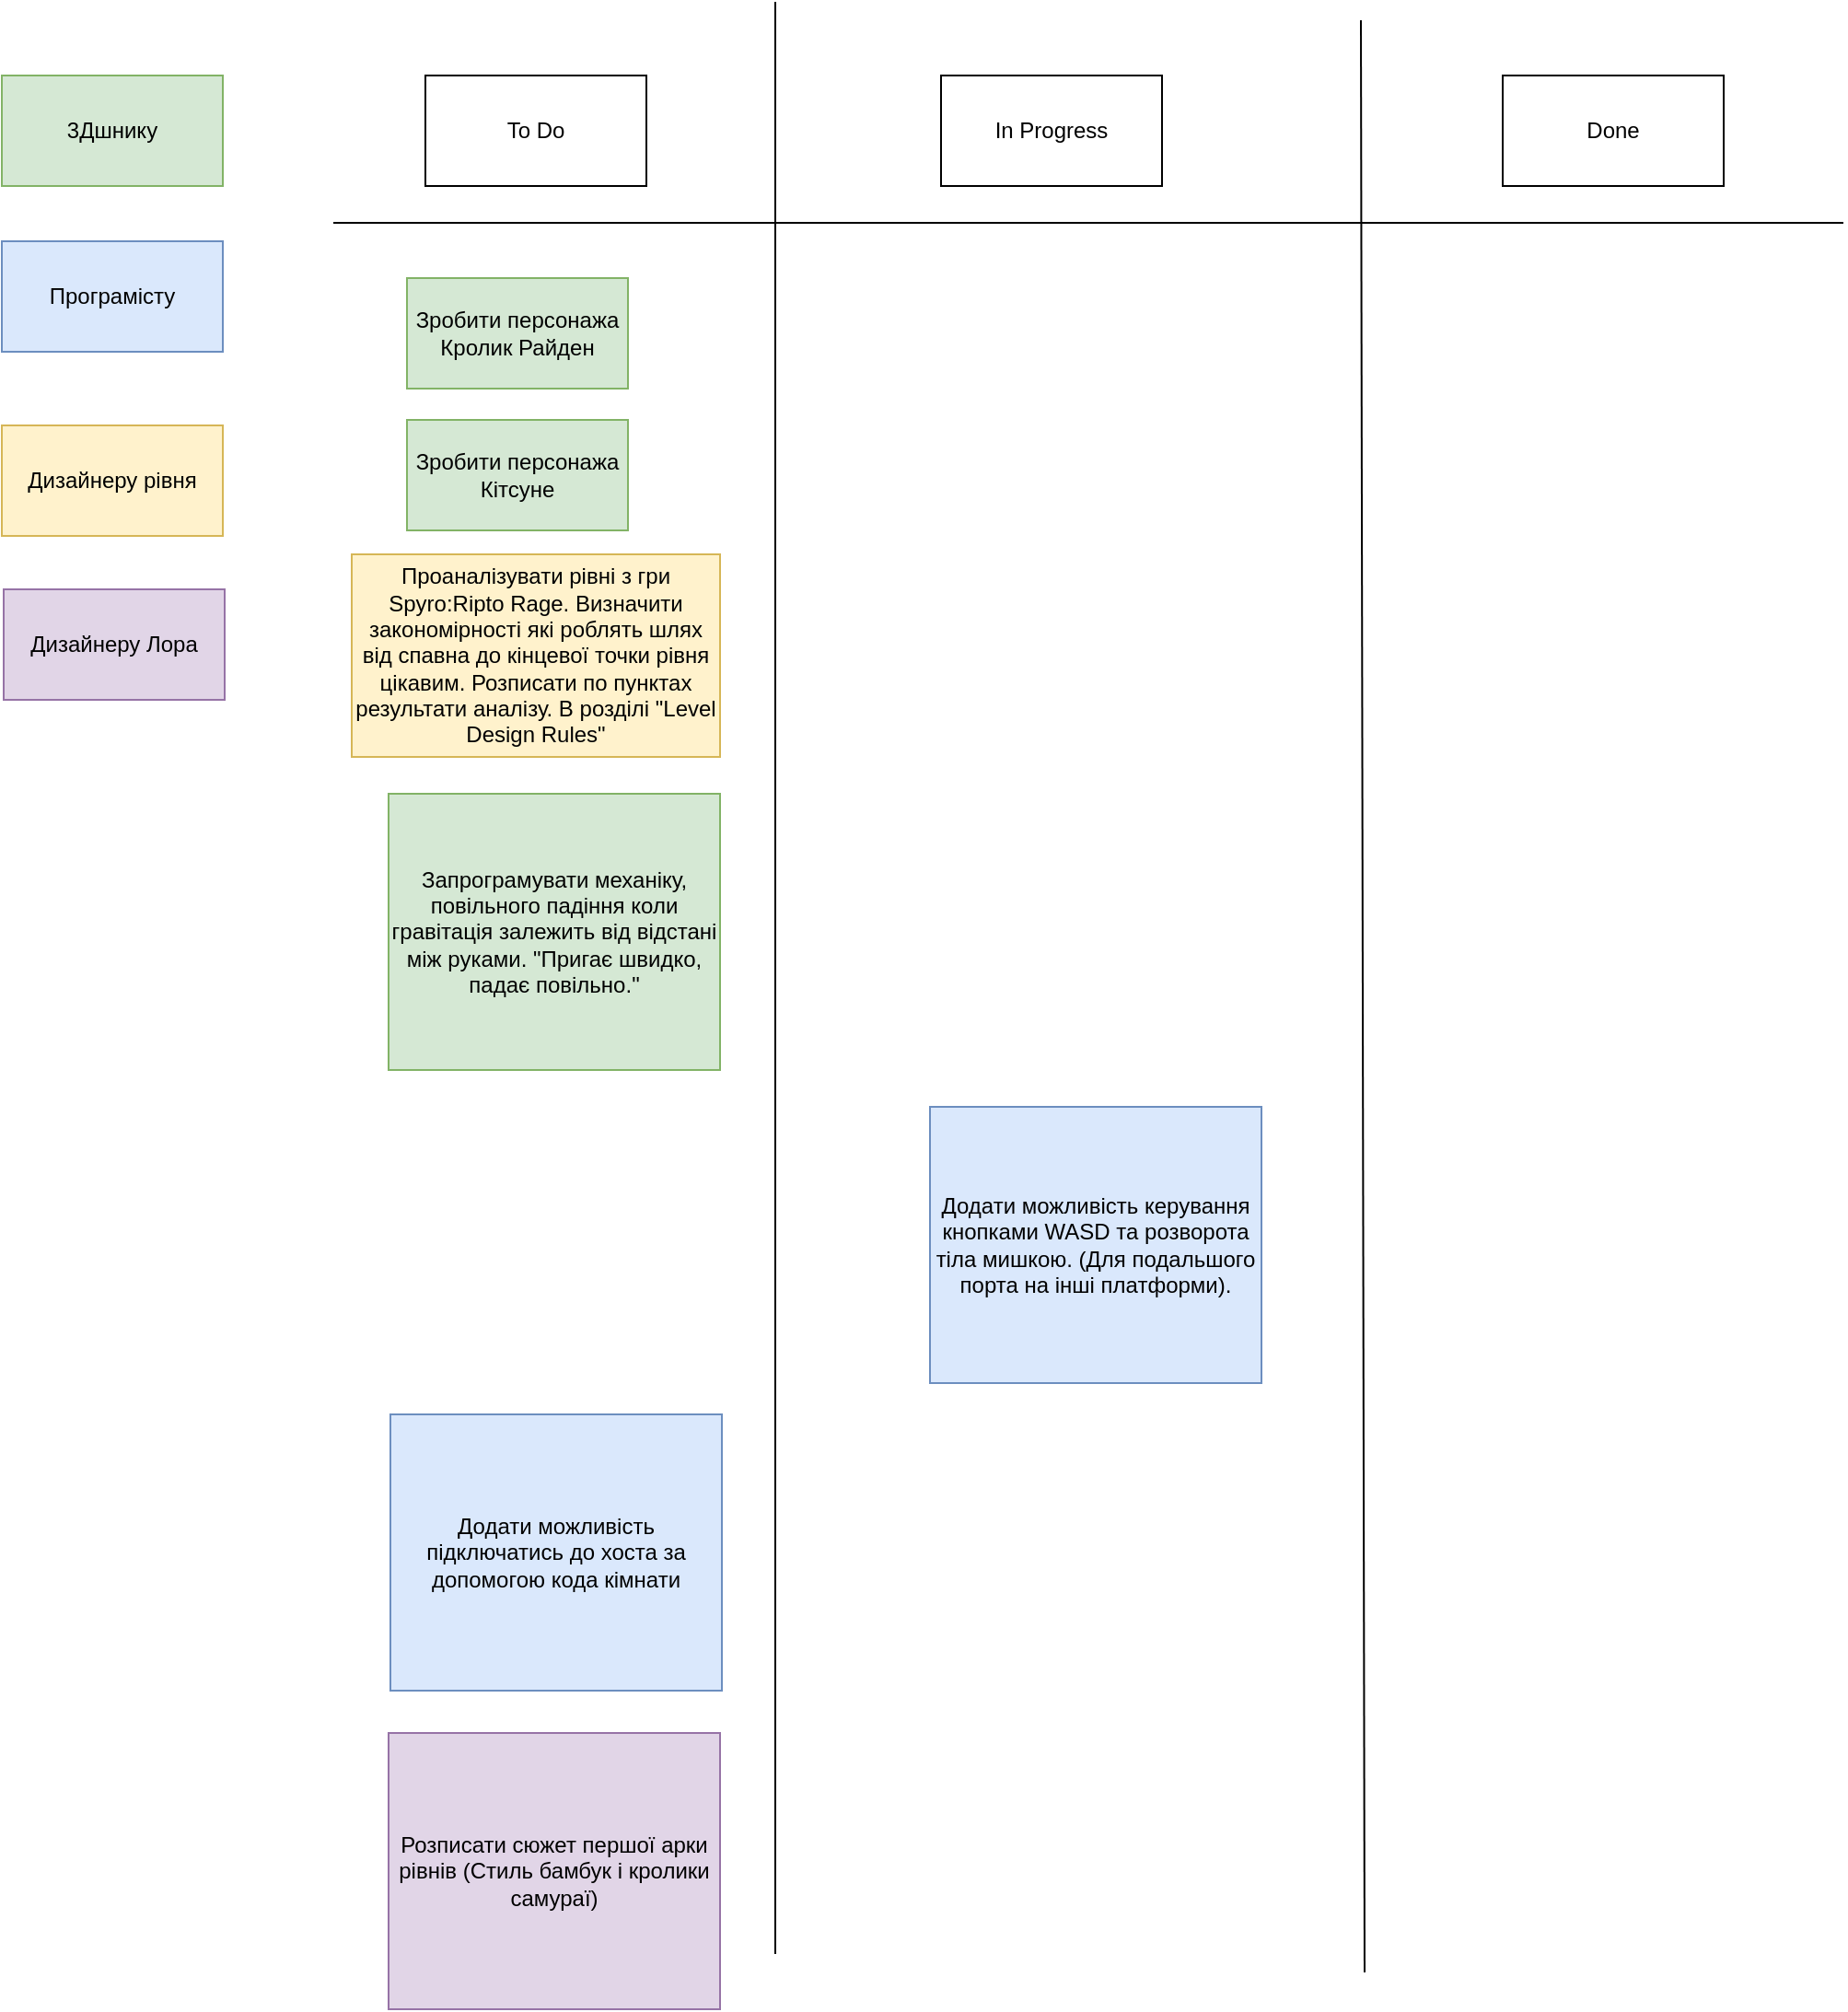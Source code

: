 <mxfile version="21.5.0" type="device" pages="3">
  <diagram name="Progress Log" id="j7ocj-R6yFDsZnvFDcwh">
    <mxGraphModel dx="2261" dy="844" grid="1" gridSize="10" guides="1" tooltips="1" connect="1" arrows="1" fold="1" page="1" pageScale="1" pageWidth="827" pageHeight="1169" math="0" shadow="0">
      <root>
        <mxCell id="0" />
        <mxCell id="1" parent="0" />
        <mxCell id="UdUgcrhL-oT8AhT05if--1" value="To Do" style="rounded=0;whiteSpace=wrap;html=1;" parent="1" vertex="1">
          <mxGeometry x="50" y="40" width="120" height="60" as="geometry" />
        </mxCell>
        <mxCell id="UdUgcrhL-oT8AhT05if--2" value="In Progress" style="rounded=0;whiteSpace=wrap;html=1;" parent="1" vertex="1">
          <mxGeometry x="330" y="40" width="120" height="60" as="geometry" />
        </mxCell>
        <mxCell id="UdUgcrhL-oT8AhT05if--4" value="Done" style="rounded=0;whiteSpace=wrap;html=1;" parent="1" vertex="1">
          <mxGeometry x="635" y="40" width="120" height="60" as="geometry" />
        </mxCell>
        <mxCell id="UdUgcrhL-oT8AhT05if--5" value="" style="endArrow=none;html=1;rounded=0;" parent="1" edge="1">
          <mxGeometry width="50" height="50" relative="1" as="geometry">
            <mxPoint x="240" y="1060" as="sourcePoint" />
            <mxPoint x="240" as="targetPoint" />
          </mxGeometry>
        </mxCell>
        <mxCell id="UdUgcrhL-oT8AhT05if--6" value="" style="endArrow=none;html=1;rounded=0;" parent="1" edge="1">
          <mxGeometry width="50" height="50" relative="1" as="geometry">
            <mxPoint x="560" y="1070" as="sourcePoint" />
            <mxPoint x="558" y="10" as="targetPoint" />
          </mxGeometry>
        </mxCell>
        <mxCell id="UdUgcrhL-oT8AhT05if--7" value="" style="endArrow=none;html=1;rounded=0;" parent="1" edge="1">
          <mxGeometry width="50" height="50" relative="1" as="geometry">
            <mxPoint x="820" y="120" as="sourcePoint" />
            <mxPoint y="120" as="targetPoint" />
          </mxGeometry>
        </mxCell>
        <mxCell id="UdUgcrhL-oT8AhT05if--8" value="Зробити персонажа Кролик Райден" style="rounded=0;whiteSpace=wrap;html=1;fillColor=#d5e8d4;strokeColor=#82b366;" parent="1" vertex="1">
          <mxGeometry x="40" y="150" width="120" height="60" as="geometry" />
        </mxCell>
        <mxCell id="UdUgcrhL-oT8AhT05if--9" value="Зробити персонажа Кітсуне" style="rounded=0;whiteSpace=wrap;html=1;fillColor=#d5e8d4;strokeColor=#82b366;" parent="1" vertex="1">
          <mxGeometry x="40" y="227" width="120" height="60" as="geometry" />
        </mxCell>
        <mxCell id="UdUgcrhL-oT8AhT05if--10" value="3Дшнику" style="rounded=0;whiteSpace=wrap;html=1;fillColor=#d5e8d4;strokeColor=#82b366;" parent="1" vertex="1">
          <mxGeometry x="-180" y="40" width="120" height="60" as="geometry" />
        </mxCell>
        <mxCell id="UdUgcrhL-oT8AhT05if--11" value="Програмісту" style="rounded=0;whiteSpace=wrap;html=1;fillColor=#dae8fc;strokeColor=#6c8ebf;" parent="1" vertex="1">
          <mxGeometry x="-180" y="130" width="120" height="60" as="geometry" />
        </mxCell>
        <mxCell id="UdUgcrhL-oT8AhT05if--12" value="Дизайнеру рівня" style="rounded=0;whiteSpace=wrap;html=1;fillColor=#fff2cc;strokeColor=#d6b656;" parent="1" vertex="1">
          <mxGeometry x="-180" y="230" width="120" height="60" as="geometry" />
        </mxCell>
        <mxCell id="UdUgcrhL-oT8AhT05if--14" value="Проаналізувати рівні з гри Spyro:Ripto Rage. Визначити закономірності які роблять шлях від спавна до кінцевої точки рівня цікавим. Розписати по пунктах результати аналізу. В розділі &quot;Level Design Rules&quot;" style="rounded=0;whiteSpace=wrap;html=1;fillColor=#fff2cc;strokeColor=#d6b656;" parent="1" vertex="1">
          <mxGeometry x="10" y="300" width="200" height="110" as="geometry" />
        </mxCell>
        <mxCell id="EiisvokGFB4qodK26Tyu-1" value="Запрограмувати механіку, повільного падіння коли гравітація залежить від відстані між руками. &quot;Пригає швидко, падає повільно.&quot;" style="rounded=0;whiteSpace=wrap;html=1;fillColor=#d5e8d4;strokeColor=#82b366;" parent="1" vertex="1">
          <mxGeometry x="30" y="430" width="180" height="150" as="geometry" />
        </mxCell>
        <mxCell id="EiisvokGFB4qodK26Tyu-2" value="Додати можливість керування кнопками WASD та розворота тіла мишкою. (Для подальшого порта на інші платформи)." style="rounded=0;whiteSpace=wrap;html=1;fillColor=#dae8fc;strokeColor=#6c8ebf;" parent="1" vertex="1">
          <mxGeometry x="324" y="600" width="180" height="150" as="geometry" />
        </mxCell>
        <mxCell id="EiisvokGFB4qodK26Tyu-3" value="Додати можливість підключатись до хоста за допомогою кода кімнати" style="rounded=0;whiteSpace=wrap;html=1;fillColor=#dae8fc;strokeColor=#6c8ebf;" parent="1" vertex="1">
          <mxGeometry x="31" y="767" width="180" height="150" as="geometry" />
        </mxCell>
        <mxCell id="EiisvokGFB4qodK26Tyu-4" value="Дизайнеру Лора" style="rounded=0;whiteSpace=wrap;html=1;fillColor=#e1d5e7;strokeColor=#9673a6;" parent="1" vertex="1">
          <mxGeometry x="-179" y="319" width="120" height="60" as="geometry" />
        </mxCell>
        <mxCell id="EiisvokGFB4qodK26Tyu-5" value="Розписати сюжет першої арки рівнів&amp;nbsp;(Стиль бамбук і кролики самураї)" style="rounded=0;whiteSpace=wrap;html=1;fillColor=#e1d5e7;strokeColor=#9673a6;" parent="1" vertex="1">
          <mxGeometry x="30" y="940" width="180" height="150" as="geometry" />
        </mxCell>
      </root>
    </mxGraphModel>
  </diagram>
  <diagram id="EdvGzktpSthJpCxaeCqI" name="Lore">
    <mxGraphModel dx="1434" dy="844" grid="1" gridSize="10" guides="1" tooltips="1" connect="0" arrows="1" fold="1" page="1" pageScale="1" pageWidth="827" pageHeight="1169" math="0" shadow="0">
      <root>
        <mxCell id="0" />
        <mxCell id="1" parent="0" />
        <mxCell id="nreBZwVnpy1KQheb9B9o-1" value="Опис гри&lt;br&gt;" style="text;html=1;strokeColor=#b85450;fillColor=#f8cecc;align=center;verticalAlign=middle;whiteSpace=wrap;rounded=0;" parent="1" vertex="1">
          <mxGeometry x="370" y="10" width="60" height="30" as="geometry" />
        </mxCell>
        <mxCell id="nreBZwVnpy1KQheb9B9o-3" value="Основна концепція - взаємодія двох людей які грають в цю гру. Приклад гри &quot;Вогонь і Вода&quot;. Перед гравцями стоїть ціль, дійти до кінця рівня.&amp;nbsp;" style="text;html=1;strokeColor=none;fillColor=none;align=center;verticalAlign=middle;whiteSpace=wrap;rounded=0;" parent="1" vertex="1">
          <mxGeometry x="15" y="50" width="770" height="90" as="geometry" />
        </mxCell>
        <mxCell id="nreBZwVnpy1KQheb9B9o-4" value="Історія. Було магічне дзеркало, яке оберігало спокій на &quot;далеких землях&quot;. Але з&#39;явився орк, який вирішив захопити землі. Магічне дзеркало призвало дух льоду і лави для того щоб вони допомогли перемогти злого Орка. Але для того щоб потрапити до орка, потрібно два предмета з різних світів щоб у дзеркала були сили перенести дузів лави і льоду до орка." style="rounded=0;whiteSpace=wrap;html=1;fillColor=none;" parent="1" vertex="1">
          <mxGeometry x="20" y="65" width="780" height="125" as="geometry" />
        </mxCell>
        <mxCell id="nreBZwVnpy1KQheb9B9o-5" value="Механіки" style="text;html=1;strokeColor=#b85450;fillColor=#f8cecc;align=center;verticalAlign=middle;whiteSpace=wrap;rounded=0;" parent="1" vertex="1">
          <mxGeometry x="375" y="430" width="60" height="30" as="geometry" />
        </mxCell>
        <mxCell id="nreBZwVnpy1KQheb9B9o-6" value="&lt;ol&gt;&lt;li&gt;Два основних персонажа льодяний дух та лавовий дух.&amp;nbsp;&lt;/li&gt;&lt;li&gt;Керування персонажа в стилі платформера, але від першої особи. Для руху персонажа - рух руками. Для прижка - прижок в реалі.&lt;/li&gt;&lt;li&gt;Телефон персонажа (головний інтерфейс. Там можна побачити кількість кристаликів і інші показники).&lt;/li&gt;&lt;li&gt;Збір кристаликів. Кристалики можна подивитись на телефоні персонажа. (в кожного духа свій колір кристалика, кристалик іншого кольору підібрати не можна). Кристалики необхідні щоб відкрити портал.&lt;/li&gt;&lt;li&gt;Кнопки та ричаги. На рівні будуть кнопки та ричаги з якими можна взаємодіяти. Кнопка або ричаг відкриває додаткову зону на рівні. Коли на рівні відкривається нова зона, перед персонажем з&#39;являється телефон, де показується місце нової зони.&lt;/li&gt;&lt;li&gt;Фізичні об&#39;єкти для взаємодії. На рівні будуть розкидані каміння, яблука, дошки, коробки, бочки. Об&#39;єкти можна брати у руки та кидати. Різні об&#39;єкти мають різну масу.&lt;/li&gt;&lt;/ol&gt;" style="text;html=1;strokeColor=default;fillColor=none;align=left;verticalAlign=middle;whiteSpace=wrap;rounded=0;" parent="1" vertex="1">
          <mxGeometry x="20" y="480" width="770" height="170" as="geometry" />
        </mxCell>
        <mxCell id="nreBZwVnpy1KQheb9B9o-8" value="Рівні" style="text;html=1;strokeColor=#b85450;fillColor=#f8cecc;align=center;verticalAlign=middle;whiteSpace=wrap;rounded=0;" parent="1" vertex="1">
          <mxGeometry x="368" y="750" width="60" height="30" as="geometry" />
        </mxCell>
        <mxCell id="nreBZwVnpy1KQheb9B9o-10" value="Основна тема, природа і рослинність. Рівень має форму паралельних ліній та призначені ознайомити гравця з механікою гри. Де персонажі вогню та води можуть бачити один одного. Земля представляє собою квадратні острови з трав&#39;яним покровом. На рівні розставлені кристалики, коробки та каміння. В кінці рівня стоять портали в світ вулканів, та в світ льодовиків.&amp;nbsp;" style="rounded=0;whiteSpace=wrap;html=1;fillColor=none;" parent="1" vertex="1">
          <mxGeometry x="16" y="830" width="784" height="165" as="geometry" />
        </mxCell>
        <mxCell id="nreBZwVnpy1KQheb9B9o-11" value="Рівень 1" style="text;html=1;strokeColor=#82b366;fillColor=#d5e8d4;align=center;verticalAlign=middle;whiteSpace=wrap;rounded=0;" parent="1" vertex="1">
          <mxGeometry x="156" y="800" width="490" height="30" as="geometry" />
        </mxCell>
        <mxCell id="nreBZwVnpy1KQheb9B9o-12" value="ОПИС" style="rounded=0;whiteSpace=wrap;html=1;fillColor=none;" parent="1" vertex="1">
          <mxGeometry x="16" y="830" width="78" height="40" as="geometry" />
        </mxCell>
        <mxCell id="nreBZwVnpy1KQheb9B9o-14" value="Журчання водички під островом. Чірікання пташок. Легенький вітерець.&amp;nbsp; Шелест дерев." style="rounded=0;whiteSpace=wrap;html=1;fillColor=none;" parent="1" vertex="1">
          <mxGeometry x="16" y="995" width="784" height="165" as="geometry" />
        </mxCell>
        <mxCell id="nreBZwVnpy1KQheb9B9o-15" value="Звуки" style="rounded=0;whiteSpace=wrap;html=1;fillColor=none;" parent="1" vertex="1">
          <mxGeometry x="16" y="995" width="78" height="40" as="geometry" />
        </mxCell>
        <mxCell id="On_E6QPoKyoc6UgJE12L-1" value="Сюжет" style="text;html=1;strokeColor=#b85450;fillColor=#f8cecc;align=center;verticalAlign=middle;whiteSpace=wrap;rounded=0;" parent="1" vertex="1">
          <mxGeometry x="1230" y="20" width="60" height="30" as="geometry" />
        </mxCell>
        <mxCell id="On_E6QPoKyoc6UgJE12L-2" value="Давним давно, в далеких землях, був добрий чарівник Зальберт, який наглядав за світом, де він жив, і беріг в ньому мир і спокій. Чарівник створив дзеркало яке допомагало йому. Але одного дня, чарівник зчез, чого і чекав злий орк Пугрімар.&amp;nbsp; Він зібрав свою армію, і захопив частину далеких земель. І як вершину свого володарювання він хотів підкорити собі магічне дзеркало. Але дзеркало призвало духів льоду і лави собі на допомогу. І тепер їм потрібно відзнайти магічні артефакти і зійтись у бою зі злим орком Пугрімаром." style="rounded=0;whiteSpace=wrap;html=1;fillColor=none;" parent="1" vertex="1">
          <mxGeometry x="851" y="65" width="780" height="125" as="geometry" />
        </mxCell>
      </root>
    </mxGraphModel>
  </diagram>
  <diagram id="1cOyIFm6DYKvIst5hkES" name="Level Design Rules">
    <mxGraphModel dx="1434" dy="844" grid="1" gridSize="10" guides="1" tooltips="1" connect="1" arrows="1" fold="1" page="1" pageScale="1" pageWidth="827" pageHeight="1169" math="0" shadow="0">
      <root>
        <mxCell id="0" />
        <mxCell id="1" parent="0" />
      </root>
    </mxGraphModel>
  </diagram>
</mxfile>
